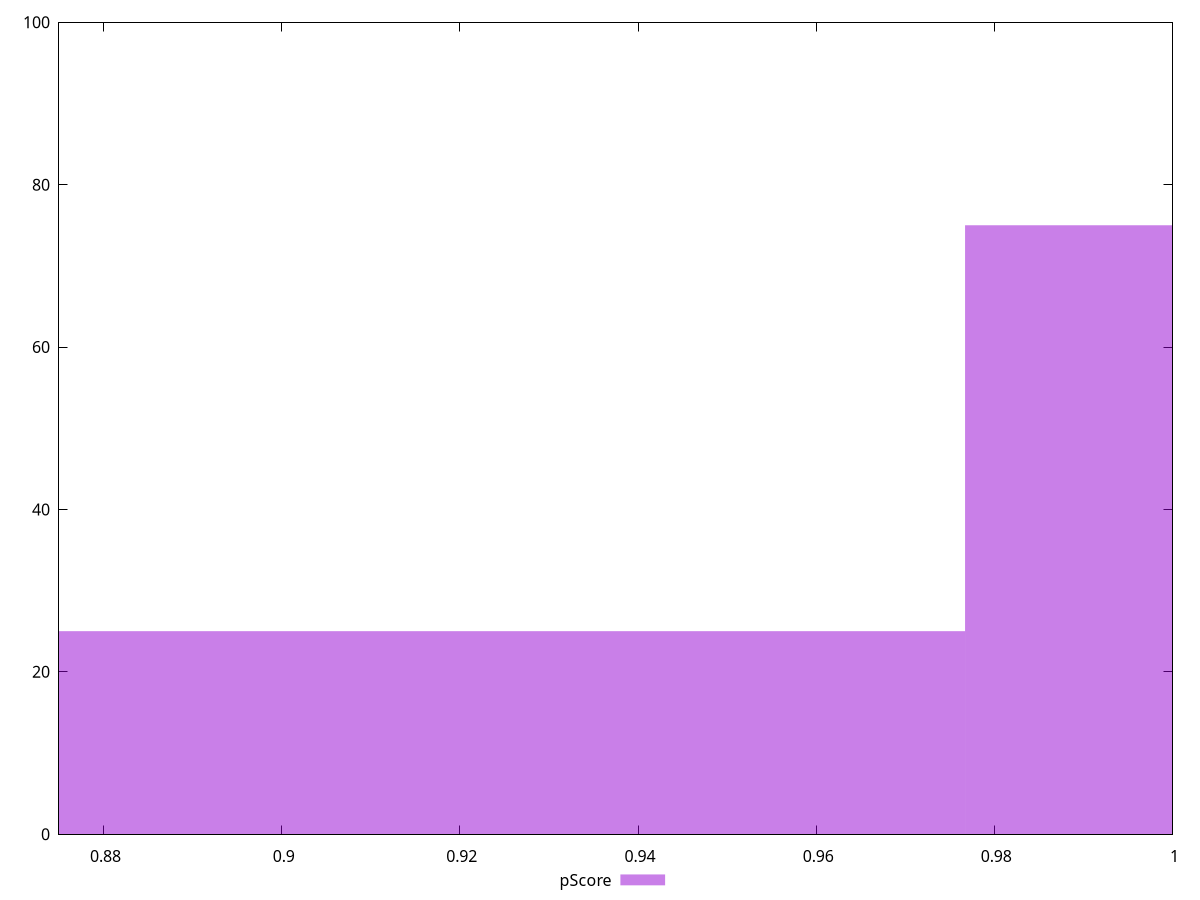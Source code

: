 reset

$pScore <<EOF
1.0418281704255323 75
0.9115996491223408 25
EOF

set key outside below
set boxwidth 0.13022852130319154
set xrange [0.875:1]
set yrange [0:100]
set trange [0:100]
set style fill transparent solid 0.5 noborder
set terminal svg size 640, 490 enhanced background rgb 'white'
set output "report_00011_2021-02-09T10:53:21.242Z/uses-webp-images/samples/pages+cached+noadtech+nomedia+nocss/pScore/histogram.svg"

plot $pScore title "pScore" with boxes

reset
